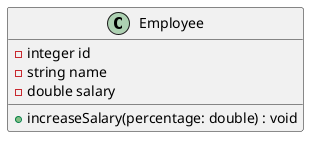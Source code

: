 @startuml
class Employee {
  - integer id
  - string name
  - double salary
  + increaseSalary(percentage: double) : void 
}
@enduml
